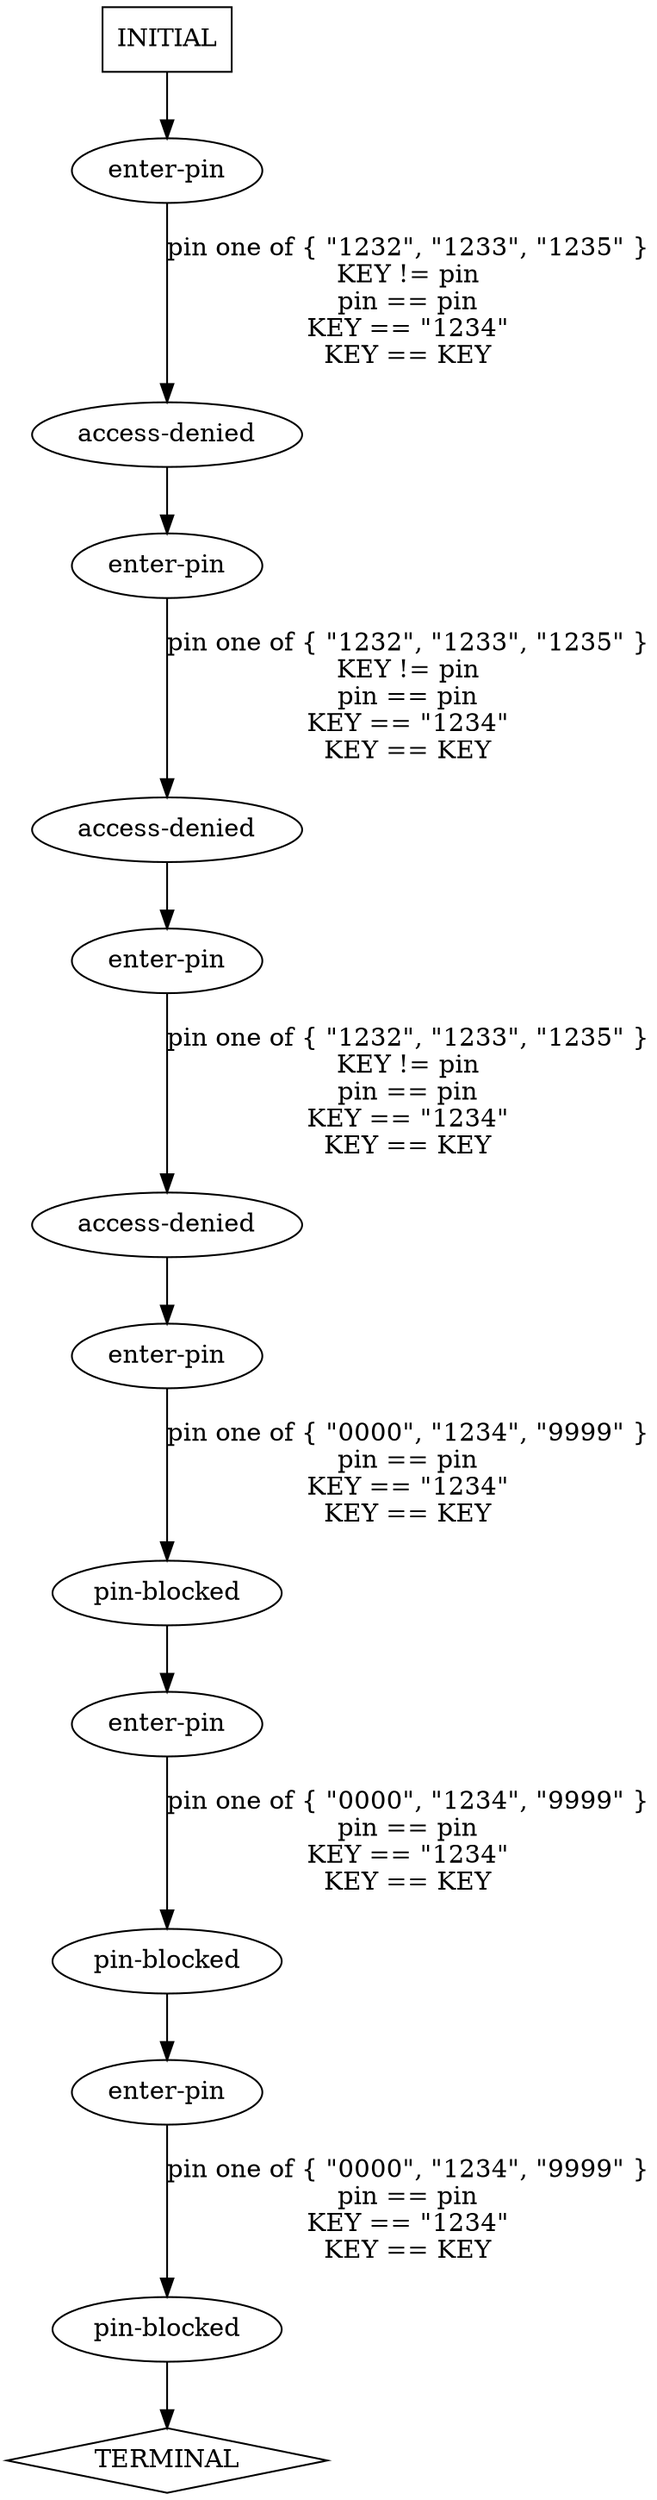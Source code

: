 digraph {
  0 [label="access-denied"];
  1 [label="access-denied"];
  2 [label="access-denied"];
  3 [label="enter-pin"];
  4 [label="enter-pin"];
  5 [label="enter-pin"];
  6 [label="enter-pin"];
  7 [label="enter-pin"];
  8 [label="enter-pin"];
  9 [label="pin-blocked"];
  10 [label="pin-blocked"];
  11 [label="pin-blocked"];
  12 [label="TERMINAL",shape=diamond];
  13 [label="INITIAL",shape=box];
0->4 [label="",];
1->5 [label="",];
2->6 [label="",];
3->0 [label="pin one of { \"1232\", \"1233\", \"1235\" }\nKEY != pin\npin == pin\nKEY == \"1234\"\nKEY == KEY",];
4->1 [label="pin one of { \"1232\", \"1233\", \"1235\" }\nKEY != pin\npin == pin\nKEY == \"1234\"\nKEY == KEY",];
5->2 [label="pin one of { \"1232\", \"1233\", \"1235\" }\nKEY != pin\npin == pin\nKEY == \"1234\"\nKEY == KEY",];
6->9 [label="pin one of { \"0000\", \"1234\", \"9999\" }\npin == pin\nKEY == \"1234\"\nKEY == KEY",];
7->10 [label="pin one of { \"0000\", \"1234\", \"9999\" }\npin == pin\nKEY == \"1234\"\nKEY == KEY",];
8->11 [label="pin one of { \"0000\", \"1234\", \"9999\" }\npin == pin\nKEY == \"1234\"\nKEY == KEY",];
9->7 [label="",];
10->8 [label="",];
11->12 [label="",];
13->3 [label="",];
} // digraph {
